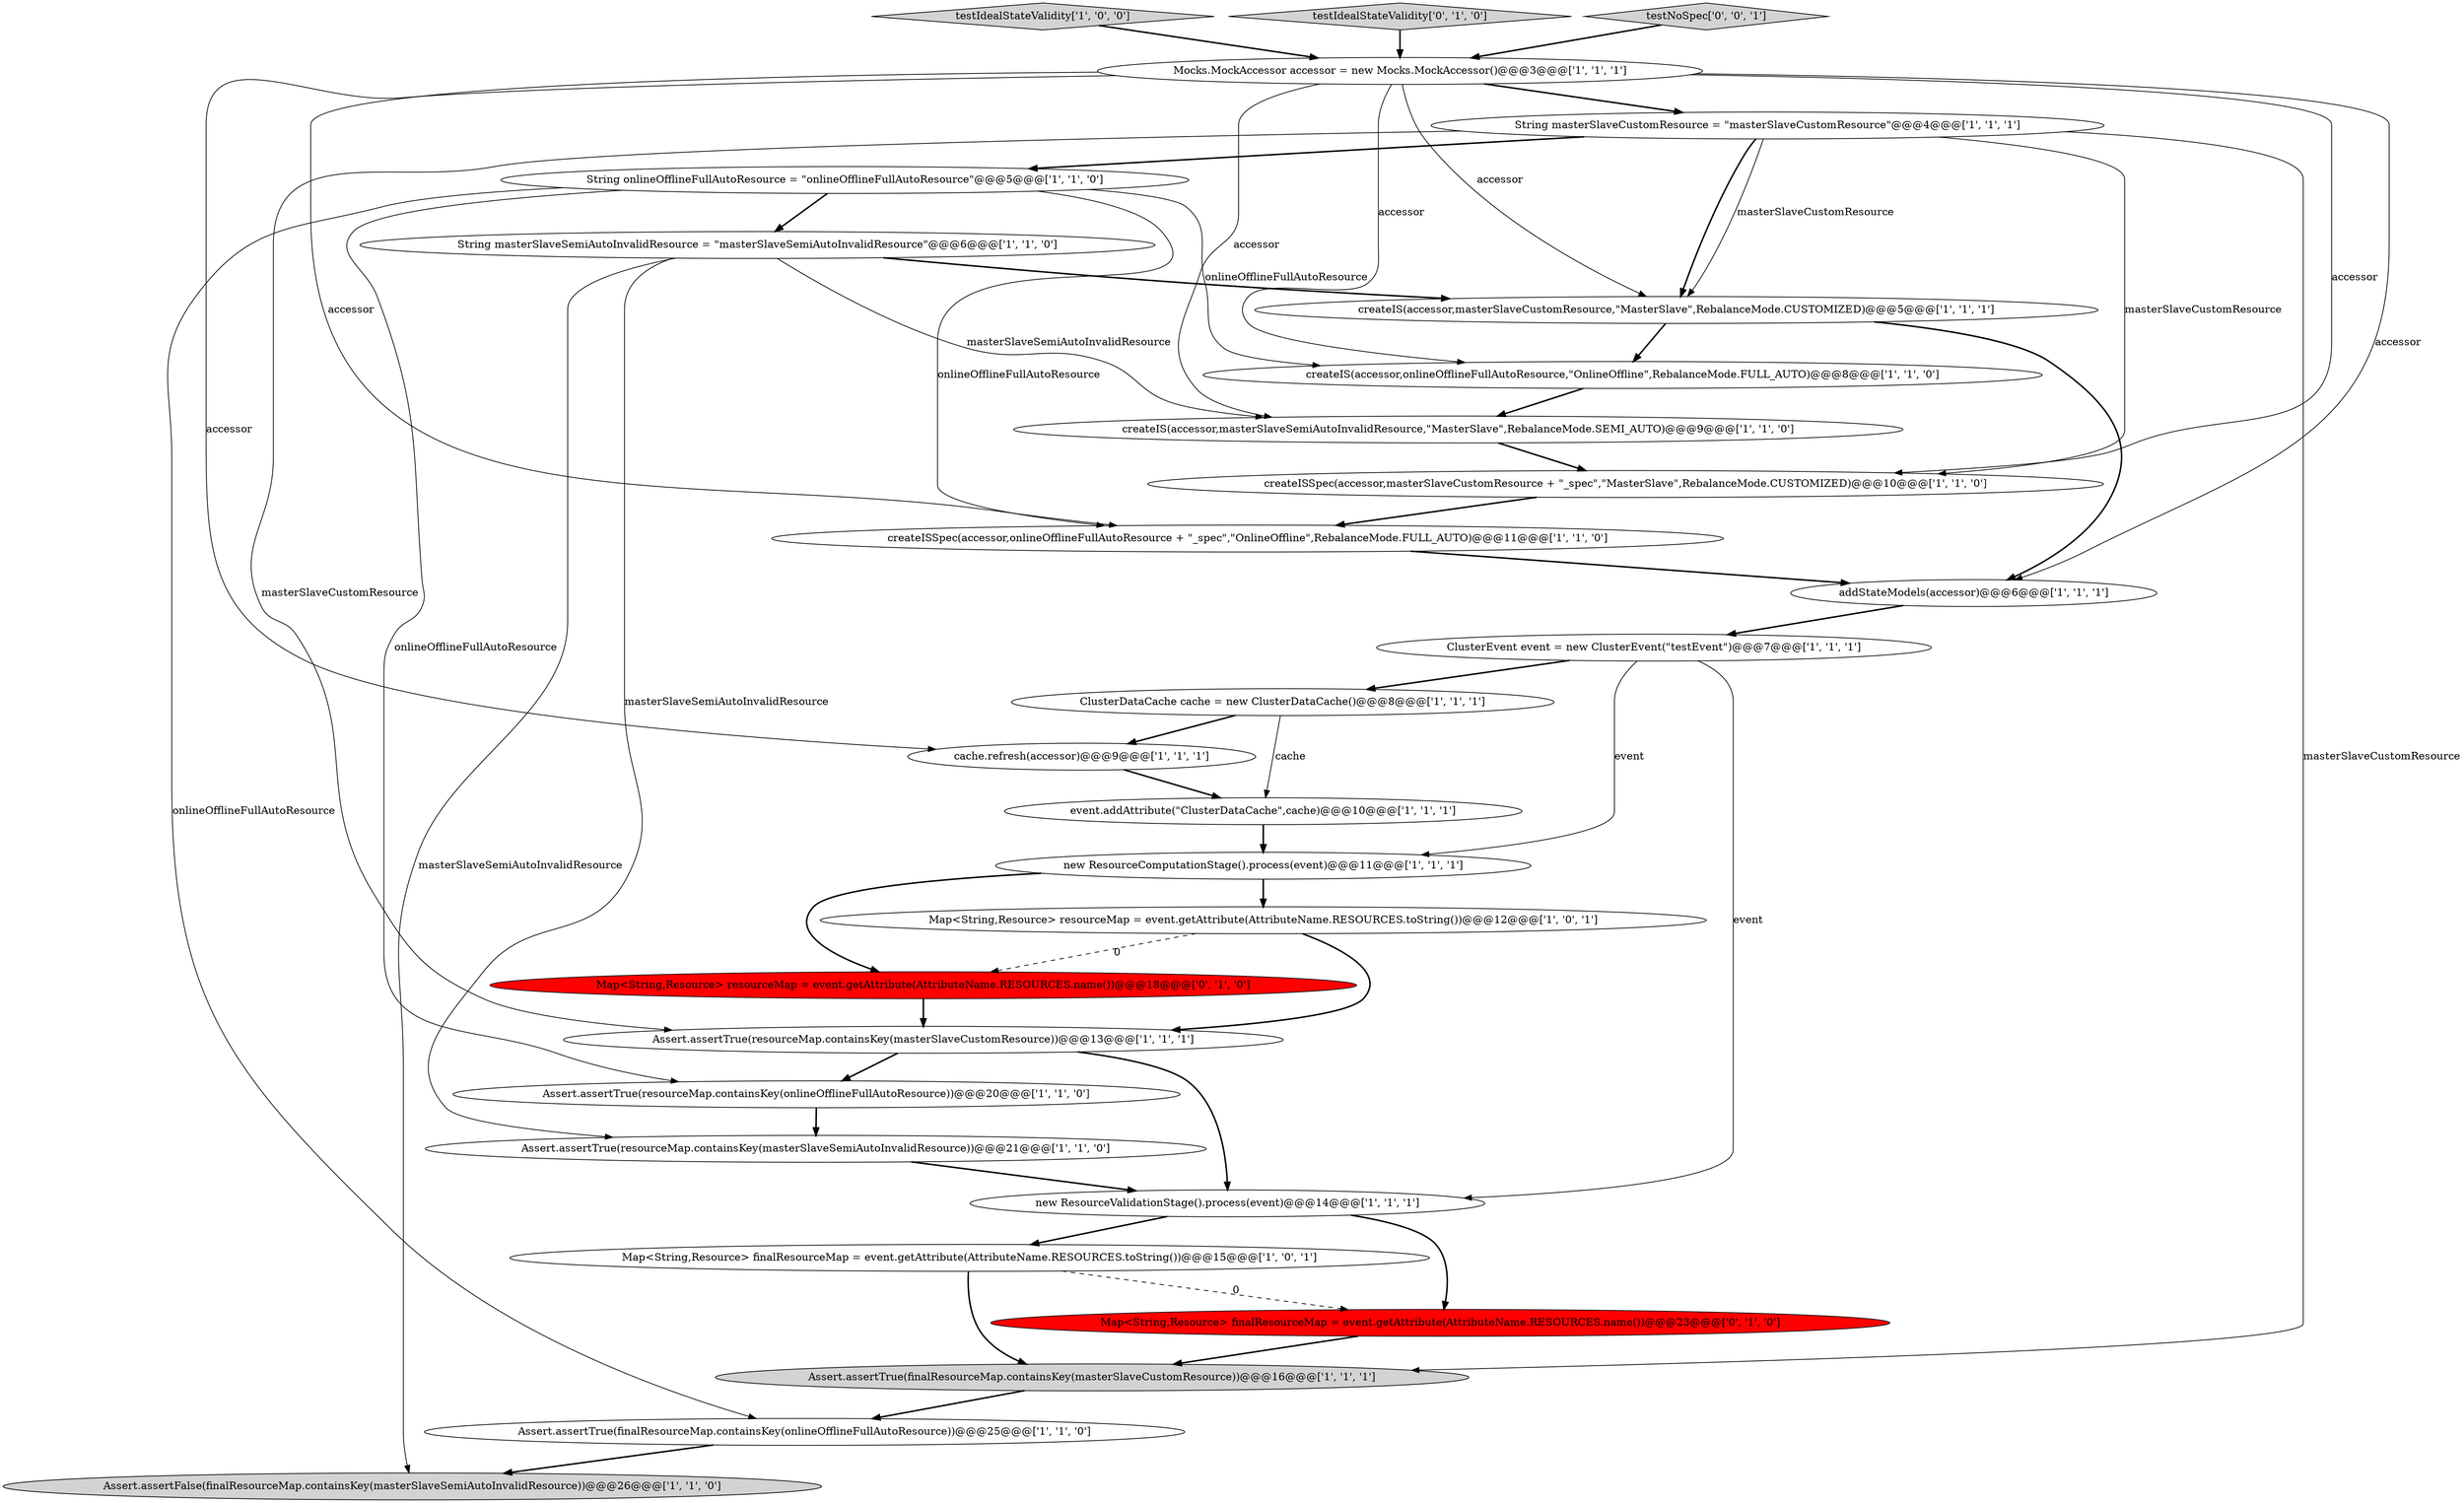 digraph {
21 [style = filled, label = "Assert.assertTrue(resourceMap.containsKey(masterSlaveCustomResource))@@@13@@@['1', '1', '1']", fillcolor = white, shape = ellipse image = "AAA0AAABBB1BBB"];
24 [style = filled, label = "cache.refresh(accessor)@@@9@@@['1', '1', '1']", fillcolor = white, shape = ellipse image = "AAA0AAABBB1BBB"];
3 [style = filled, label = "String masterSlaveCustomResource = \"masterSlaveCustomResource\"@@@4@@@['1', '1', '1']", fillcolor = white, shape = ellipse image = "AAA0AAABBB1BBB"];
13 [style = filled, label = "createIS(accessor,onlineOfflineFullAutoResource,\"OnlineOffline\",RebalanceMode.FULL_AUTO)@@@8@@@['1', '1', '0']", fillcolor = white, shape = ellipse image = "AAA0AAABBB1BBB"];
11 [style = filled, label = "addStateModels(accessor)@@@6@@@['1', '1', '1']", fillcolor = white, shape = ellipse image = "AAA0AAABBB1BBB"];
20 [style = filled, label = "ClusterEvent event = new ClusterEvent(\"testEvent\")@@@7@@@['1', '1', '1']", fillcolor = white, shape = ellipse image = "AAA0AAABBB1BBB"];
2 [style = filled, label = "Map<String,Resource> finalResourceMap = event.getAttribute(AttributeName.RESOURCES.toString())@@@15@@@['1', '0', '1']", fillcolor = white, shape = ellipse image = "AAA0AAABBB1BBB"];
12 [style = filled, label = "testIdealStateValidity['1', '0', '0']", fillcolor = lightgray, shape = diamond image = "AAA0AAABBB1BBB"];
9 [style = filled, label = "Assert.assertTrue(finalResourceMap.containsKey(onlineOfflineFullAutoResource))@@@25@@@['1', '1', '0']", fillcolor = white, shape = ellipse image = "AAA0AAABBB1BBB"];
18 [style = filled, label = "Assert.assertTrue(resourceMap.containsKey(onlineOfflineFullAutoResource))@@@20@@@['1', '1', '0']", fillcolor = white, shape = ellipse image = "AAA0AAABBB1BBB"];
25 [style = filled, label = "testIdealStateValidity['0', '1', '0']", fillcolor = lightgray, shape = diamond image = "AAA0AAABBB2BBB"];
17 [style = filled, label = "createISSpec(accessor,onlineOfflineFullAutoResource + \"_spec\",\"OnlineOffline\",RebalanceMode.FULL_AUTO)@@@11@@@['1', '1', '0']", fillcolor = white, shape = ellipse image = "AAA0AAABBB1BBB"];
6 [style = filled, label = "String onlineOfflineFullAutoResource = \"onlineOfflineFullAutoResource\"@@@5@@@['1', '1', '0']", fillcolor = white, shape = ellipse image = "AAA0AAABBB1BBB"];
10 [style = filled, label = "createISSpec(accessor,masterSlaveCustomResource + \"_spec\",\"MasterSlave\",RebalanceMode.CUSTOMIZED)@@@10@@@['1', '1', '0']", fillcolor = white, shape = ellipse image = "AAA0AAABBB1BBB"];
27 [style = filled, label = "Map<String,Resource> resourceMap = event.getAttribute(AttributeName.RESOURCES.name())@@@18@@@['0', '1', '0']", fillcolor = red, shape = ellipse image = "AAA1AAABBB2BBB"];
1 [style = filled, label = "createIS(accessor,masterSlaveSemiAutoInvalidResource,\"MasterSlave\",RebalanceMode.SEMI_AUTO)@@@9@@@['1', '1', '0']", fillcolor = white, shape = ellipse image = "AAA0AAABBB1BBB"];
28 [style = filled, label = "testNoSpec['0', '0', '1']", fillcolor = lightgray, shape = diamond image = "AAA0AAABBB3BBB"];
14 [style = filled, label = "Mocks.MockAccessor accessor = new Mocks.MockAccessor()@@@3@@@['1', '1', '1']", fillcolor = white, shape = ellipse image = "AAA0AAABBB1BBB"];
7 [style = filled, label = "Map<String,Resource> resourceMap = event.getAttribute(AttributeName.RESOURCES.toString())@@@12@@@['1', '0', '1']", fillcolor = white, shape = ellipse image = "AAA0AAABBB1BBB"];
8 [style = filled, label = "String masterSlaveSemiAutoInvalidResource = \"masterSlaveSemiAutoInvalidResource\"@@@6@@@['1', '1', '0']", fillcolor = white, shape = ellipse image = "AAA0AAABBB1BBB"];
22 [style = filled, label = "new ResourceValidationStage().process(event)@@@14@@@['1', '1', '1']", fillcolor = white, shape = ellipse image = "AAA0AAABBB1BBB"];
26 [style = filled, label = "Map<String,Resource> finalResourceMap = event.getAttribute(AttributeName.RESOURCES.name())@@@23@@@['0', '1', '0']", fillcolor = red, shape = ellipse image = "AAA1AAABBB2BBB"];
15 [style = filled, label = "Assert.assertTrue(resourceMap.containsKey(masterSlaveSemiAutoInvalidResource))@@@21@@@['1', '1', '0']", fillcolor = white, shape = ellipse image = "AAA0AAABBB1BBB"];
16 [style = filled, label = "new ResourceComputationStage().process(event)@@@11@@@['1', '1', '1']", fillcolor = white, shape = ellipse image = "AAA0AAABBB1BBB"];
19 [style = filled, label = "createIS(accessor,masterSlaveCustomResource,\"MasterSlave\",RebalanceMode.CUSTOMIZED)@@@5@@@['1', '1', '1']", fillcolor = white, shape = ellipse image = "AAA0AAABBB1BBB"];
0 [style = filled, label = "ClusterDataCache cache = new ClusterDataCache()@@@8@@@['1', '1', '1']", fillcolor = white, shape = ellipse image = "AAA0AAABBB1BBB"];
5 [style = filled, label = "Assert.assertFalse(finalResourceMap.containsKey(masterSlaveSemiAutoInvalidResource))@@@26@@@['1', '1', '0']", fillcolor = lightgray, shape = ellipse image = "AAA0AAABBB1BBB"];
23 [style = filled, label = "event.addAttribute(\"ClusterDataCache\",cache)@@@10@@@['1', '1', '1']", fillcolor = white, shape = ellipse image = "AAA0AAABBB1BBB"];
4 [style = filled, label = "Assert.assertTrue(finalResourceMap.containsKey(masterSlaveCustomResource))@@@16@@@['1', '1', '1']", fillcolor = lightgray, shape = ellipse image = "AAA0AAABBB1BBB"];
14->3 [style = bold, label=""];
11->20 [style = bold, label=""];
4->9 [style = bold, label=""];
22->26 [style = bold, label=""];
14->17 [style = solid, label="accessor"];
23->16 [style = bold, label=""];
6->9 [style = solid, label="onlineOfflineFullAutoResource"];
20->22 [style = solid, label="event"];
14->19 [style = solid, label="accessor"];
0->23 [style = solid, label="cache"];
22->2 [style = bold, label=""];
16->27 [style = bold, label=""];
14->24 [style = solid, label="accessor"];
3->10 [style = solid, label="masterSlaveCustomResource"];
8->15 [style = solid, label="masterSlaveSemiAutoInvalidResource"];
8->19 [style = bold, label=""];
20->0 [style = bold, label=""];
18->15 [style = bold, label=""];
16->7 [style = bold, label=""];
3->6 [style = bold, label=""];
19->11 [style = bold, label=""];
10->17 [style = bold, label=""];
25->14 [style = bold, label=""];
2->4 [style = bold, label=""];
26->4 [style = bold, label=""];
17->11 [style = bold, label=""];
21->18 [style = bold, label=""];
13->1 [style = bold, label=""];
28->14 [style = bold, label=""];
15->22 [style = bold, label=""];
7->27 [style = dashed, label="0"];
20->16 [style = solid, label="event"];
14->11 [style = solid, label="accessor"];
19->13 [style = bold, label=""];
8->5 [style = solid, label="masterSlaveSemiAutoInvalidResource"];
3->19 [style = bold, label=""];
21->22 [style = bold, label=""];
14->10 [style = solid, label="accessor"];
0->24 [style = bold, label=""];
14->1 [style = solid, label="accessor"];
6->8 [style = bold, label=""];
3->19 [style = solid, label="masterSlaveCustomResource"];
12->14 [style = bold, label=""];
3->21 [style = solid, label="masterSlaveCustomResource"];
9->5 [style = bold, label=""];
7->21 [style = bold, label=""];
6->13 [style = solid, label="onlineOfflineFullAutoResource"];
3->4 [style = solid, label="masterSlaveCustomResource"];
2->26 [style = dashed, label="0"];
6->18 [style = solid, label="onlineOfflineFullAutoResource"];
8->1 [style = solid, label="masterSlaveSemiAutoInvalidResource"];
1->10 [style = bold, label=""];
27->21 [style = bold, label=""];
6->17 [style = solid, label="onlineOfflineFullAutoResource"];
14->13 [style = solid, label="accessor"];
24->23 [style = bold, label=""];
}
